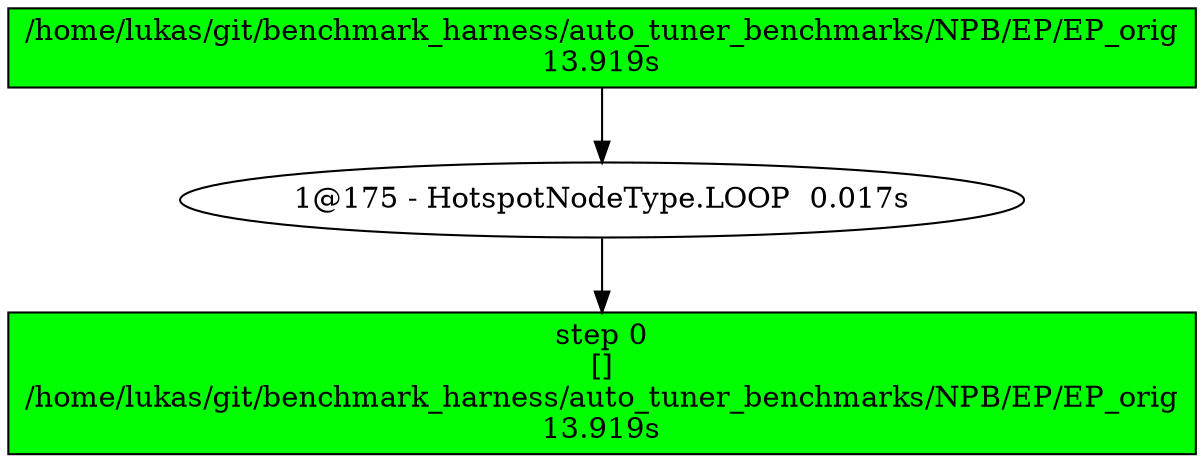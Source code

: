 strict digraph  {
"/home/lukas/git/benchmark_harness/auto_tuner_benchmarks/NPB/EP/EP_orig\n13.919s" [color=black, fillcolor=green, style=filled, shape=box];
"1@175 - HotspotNodeType.LOOP  0.017s" [color=black, fillcolor=white, style=filled];
"step 0\n[]\n/home/lukas/git/benchmark_harness/auto_tuner_benchmarks/NPB/EP/EP_orig\n13.919s" [color=black, fillcolor=green, shape=box, style=filled];
"/home/lukas/git/benchmark_harness/auto_tuner_benchmarks/NPB/EP/EP_orig\n13.919s" -> "1@175 - HotspotNodeType.LOOP  0.017s";
"1@175 - HotspotNodeType.LOOP  0.017s" -> "step 0\n[]\n/home/lukas/git/benchmark_harness/auto_tuner_benchmarks/NPB/EP/EP_orig\n13.919s";
}

